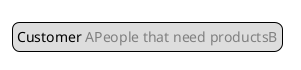 {
  "sha1": "fazeendr60gvn2ischruahtdeljsfhn",
  "insertion": {
    "when": "2024-06-01T09:03:05.880Z",
    "url": "https://forum.plantuml.net/16980/%25substr-%24variable-does-not-work-strings-are-added-same-line",
    "user": "plantuml@gmail.com"
  }
}
@startuml
legend
!$labelWithDetails = "Customer\nPeople that need products"
!$brPos = %strpos($labelWithDetails, "\n")
!$line = %substr($labelWithDetails, 0, $brPos) + " <color:gray>A" + %substr($labelWithDetails, $brPos + 2) + "B</color>"
$line
endlegend
@enduml
